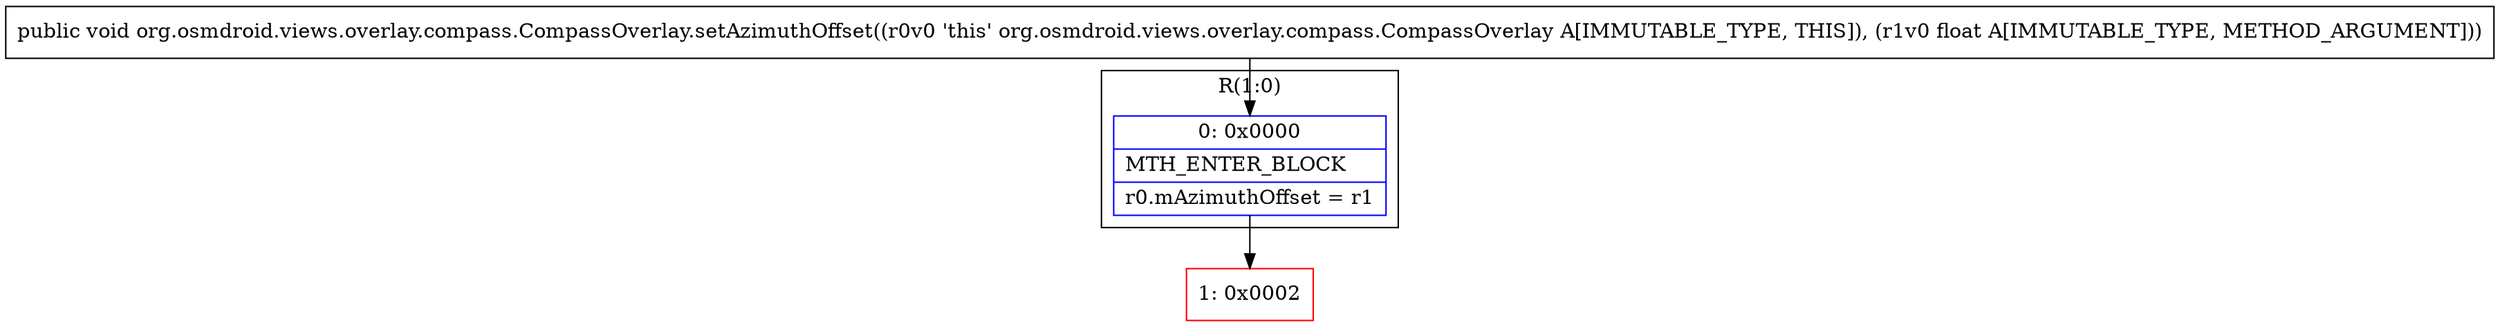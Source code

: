 digraph "CFG fororg.osmdroid.views.overlay.compass.CompassOverlay.setAzimuthOffset(F)V" {
subgraph cluster_Region_1264915208 {
label = "R(1:0)";
node [shape=record,color=blue];
Node_0 [shape=record,label="{0\:\ 0x0000|MTH_ENTER_BLOCK\l|r0.mAzimuthOffset = r1\l}"];
}
Node_1 [shape=record,color=red,label="{1\:\ 0x0002}"];
MethodNode[shape=record,label="{public void org.osmdroid.views.overlay.compass.CompassOverlay.setAzimuthOffset((r0v0 'this' org.osmdroid.views.overlay.compass.CompassOverlay A[IMMUTABLE_TYPE, THIS]), (r1v0 float A[IMMUTABLE_TYPE, METHOD_ARGUMENT])) }"];
MethodNode -> Node_0;
Node_0 -> Node_1;
}


